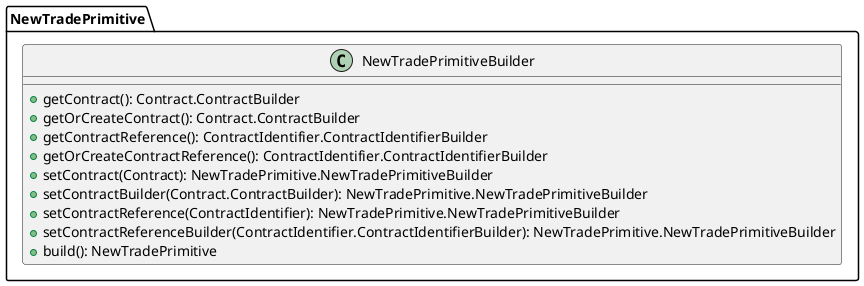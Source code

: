 @startuml

    class NewTradePrimitive.NewTradePrimitiveBuilder [[NewTradePrimitive.NewTradePrimitiveBuilder.html]] {
        +getContract(): Contract.ContractBuilder
        +getOrCreateContract(): Contract.ContractBuilder
        +getContractReference(): ContractIdentifier.ContractIdentifierBuilder
        +getOrCreateContractReference(): ContractIdentifier.ContractIdentifierBuilder
        +setContract(Contract): NewTradePrimitive.NewTradePrimitiveBuilder
        +setContractBuilder(Contract.ContractBuilder): NewTradePrimitive.NewTradePrimitiveBuilder
        +setContractReference(ContractIdentifier): NewTradePrimitive.NewTradePrimitiveBuilder
        +setContractReferenceBuilder(ContractIdentifier.ContractIdentifierBuilder): NewTradePrimitive.NewTradePrimitiveBuilder
        +build(): NewTradePrimitive
    }

@enduml
